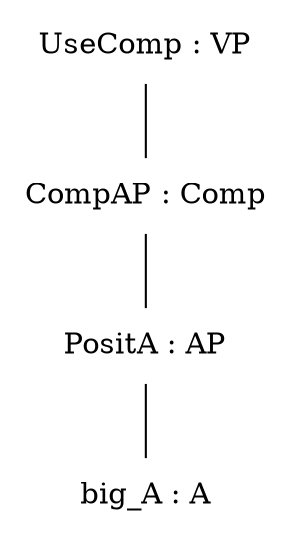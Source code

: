 graph {
n0[label = "UseComp : VP", style = "solid", shape = "plaintext"] ;
n0_0[label = "CompAP : Comp", style = "solid", shape = "plaintext"] ;
n0 -- n0_0 [style = "solid"];
n0_0_0[label = "PositA : AP", style = "solid", shape = "plaintext"] ;
n0_0 -- n0_0_0 [style = "solid"];
n0_0_0_0[label = "big_A : A", style = "solid", shape = "plaintext"] ;
n0_0_0 -- n0_0_0_0 [style = "solid"];
}